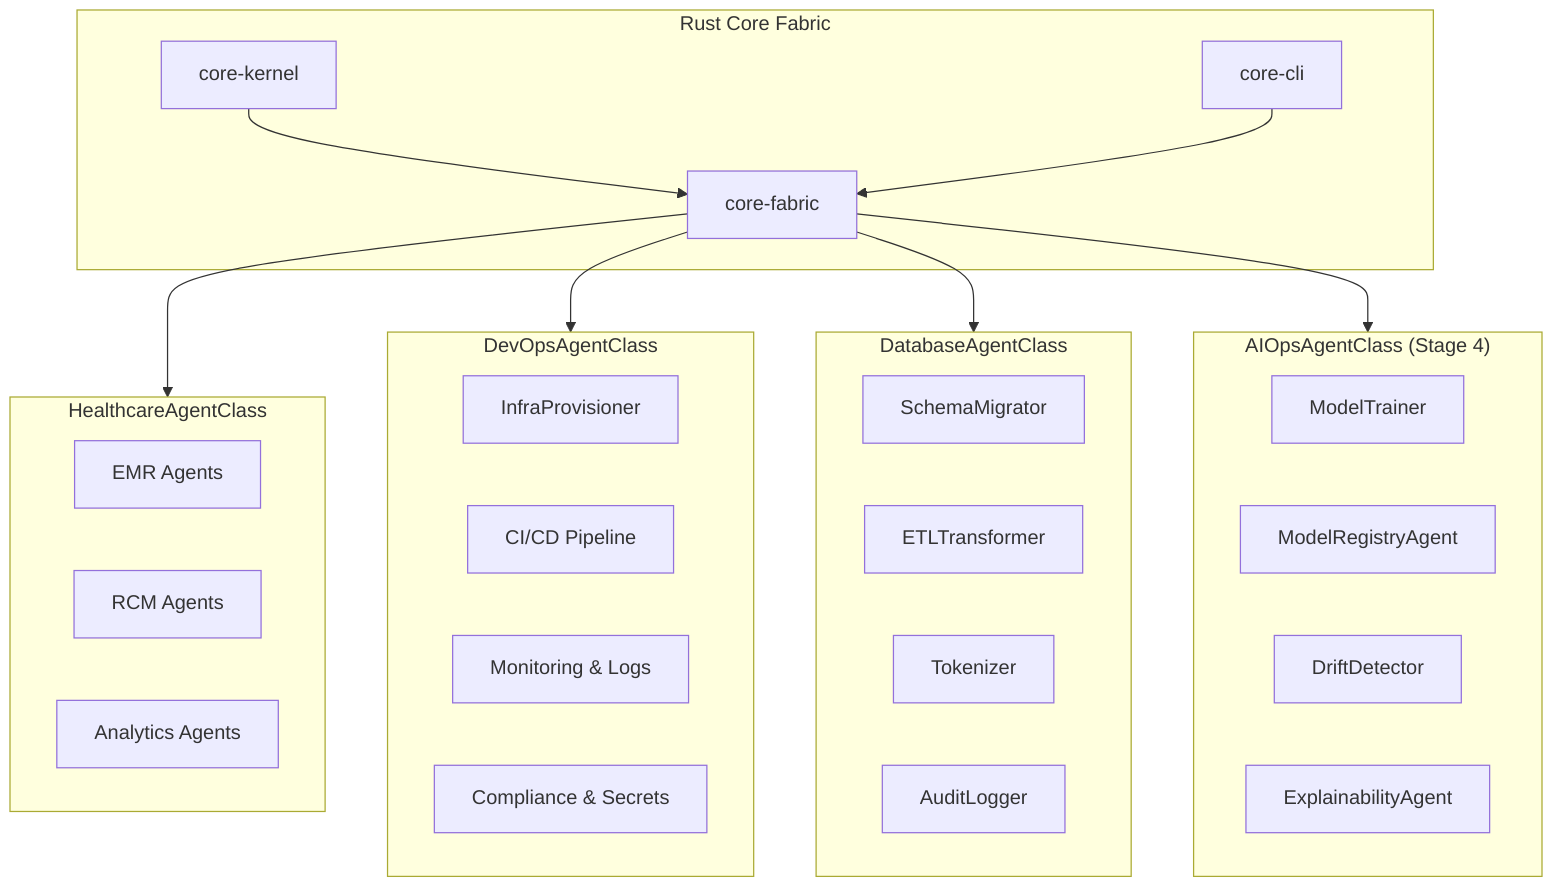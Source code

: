 flowchart TB
  subgraph Core["Rust Core Fabric"]
    Fabric[core-fabric]
    Kernel[core-kernel]
    CLI[core-cli]
  end

  subgraph Healthcare["HealthcareAgentClass"]
    EMR[EMR Agents]
    RCM[RCM Agents]
    Analytics[Analytics Agents]
  end

  subgraph DevOps["DevOpsAgentClass"]
    Infra[InfraProvisioner]
    CI[CI/CD Pipeline]
    Monitor[Monitoring & Logs]
    Security[Compliance & Secrets]
  end

  subgraph Database["DatabaseAgentClass"]
    Schema[SchemaMigrator]
    ETL[ETLTransformer]
    Tokenizer[Tokenizer]
    Audit[AuditLogger]
  end

  subgraph AIOps["AIOpsAgentClass (Stage 4)"]
    Trainer[ModelTrainer]
    Registry[ModelRegistryAgent]
    Drift[DriftDetector]
    Explain[ExplainabilityAgent]
  end

  Fabric --> Healthcare
  Fabric --> DevOps
  Fabric --> Database
  Fabric --> AIOps
  Kernel --> Fabric
  CLI --> Fabric